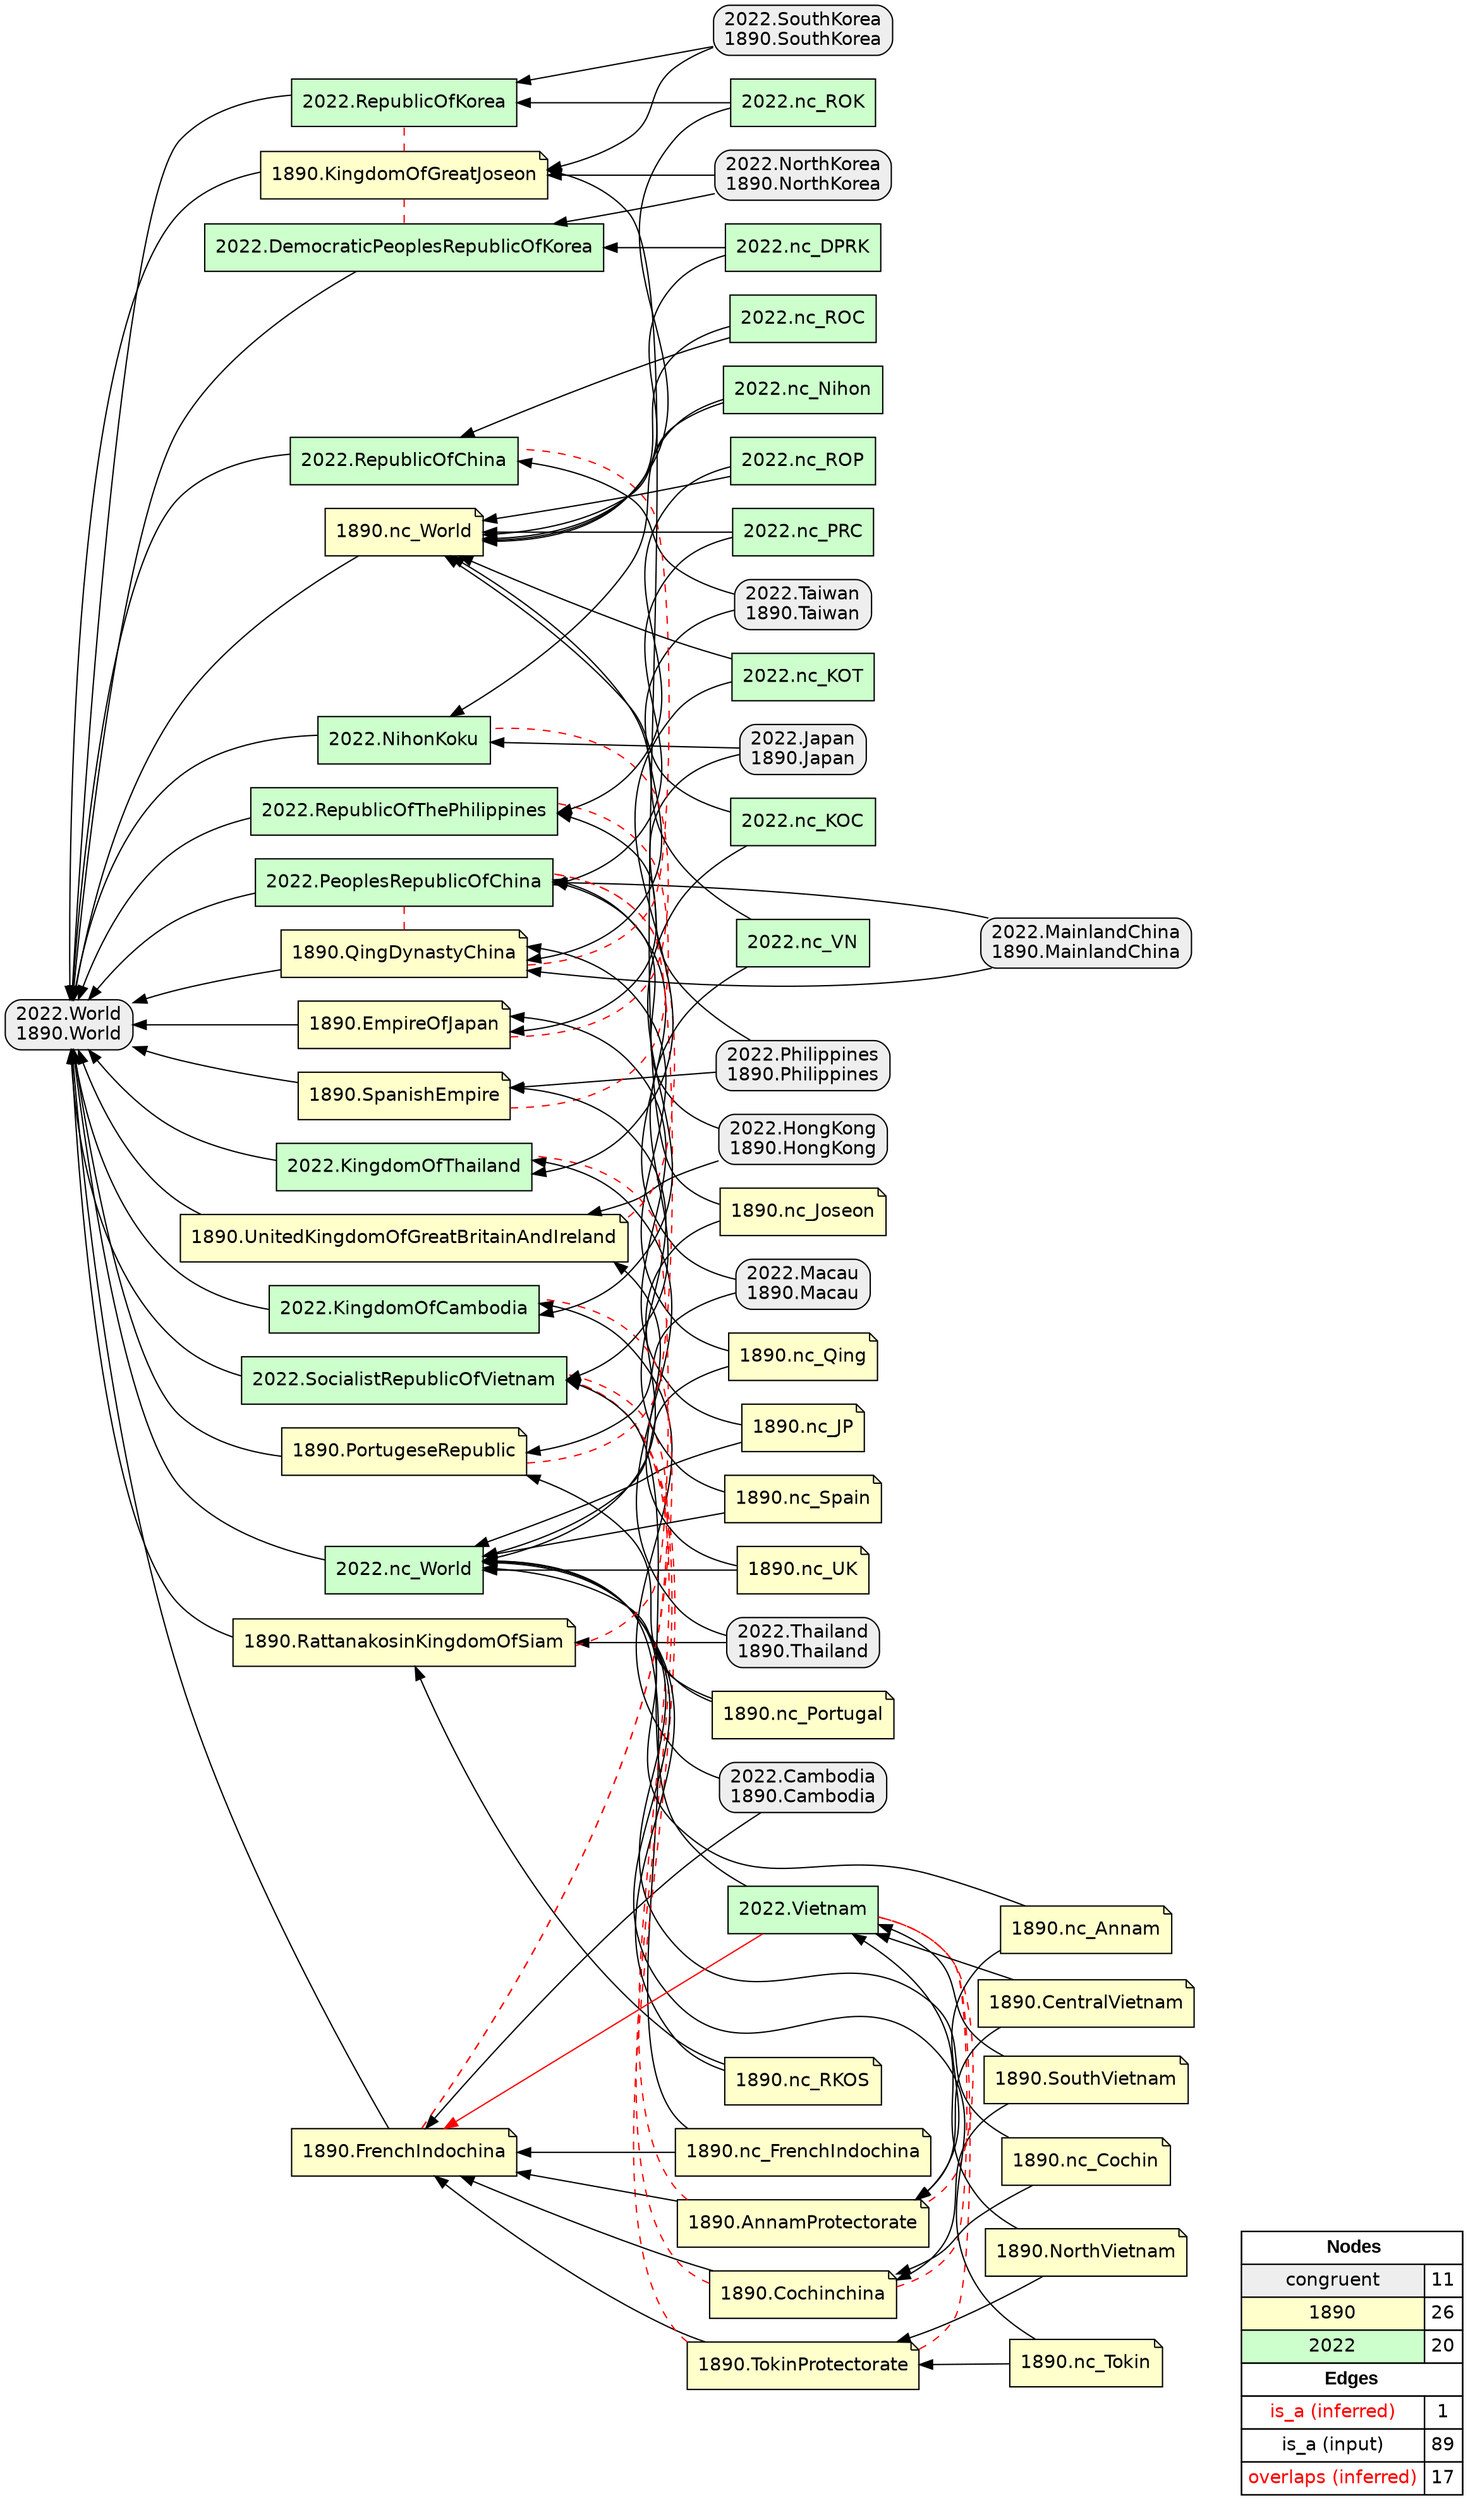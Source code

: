 digraph{
rankdir=RL
node[shape=box style="filled,rounded" fillcolor="#EEEEEE" fontname="helvetica"] 
"2022.MainlandChina\n1890.MainlandChina"
"2022.HongKong\n1890.HongKong"
"2022.Taiwan\n1890.Taiwan"
"2022.Philippines\n1890.Philippines"
"2022.Cambodia\n1890.Cambodia"
"2022.NorthKorea\n1890.NorthKorea"
"2022.Thailand\n1890.Thailand"
"2022.World\n1890.World"
"2022.Macau\n1890.Macau"
"2022.Japan\n1890.Japan"
"2022.SouthKorea\n1890.SouthKorea"
node[shape=note style=filled fillcolor="#FFFFCC" fontname="helvetica"] 
"1890.nc_FrenchIndochina"
"1890.nc_World"
"1890.EmpireOfJapan"
"1890.nc_JP"
"1890.TokinProtectorate"
"1890.SouthVietnam"
"1890.AnnamProtectorate"
"1890.Cochinchina"
"1890.nc_UK"
"1890.nc_Tokin"
"1890.UnitedKingdomOfGreatBritainAndIreland"
"1890.CentralVietnam"
"1890.QingDynastyChina"
"1890.nc_Portugal"
"1890.SpanishEmpire"
"1890.nc_Annam"
"1890.KingdomOfGreatJoseon"
"1890.PortugeseRepublic"
"1890.nc_RKOS"
"1890.nc_Joseon"
"1890.nc_Qing"
"1890.NorthVietnam"
"1890.nc_Cochin"
"1890.RattanakosinKingdomOfSiam"
"1890.FrenchIndochina"
"1890.nc_Spain"
node[shape=box style=filled fillcolor="#CCFFCC" fontname="helvetica"] 
"2022.nc_VN"
"2022.SocialistRepublicOfVietnam"
"2022.RepublicOfKorea"
"2022.nc_ROK"
"2022.nc_World"
"2022.PeoplesRepublicOfChina"
"2022.RepublicOfChina"
"2022.RepublicOfThePhilippines"
"2022.nc_Nihon"
"2022.Vietnam"
"2022.nc_DPRK"
"2022.NihonKoku"
"2022.KingdomOfThailand"
"2022.nc_PRC"
"2022.nc_KOC"
"2022.nc_ROC"
"2022.DemocraticPeoplesRepublicOfKorea"
"2022.nc_KOT"
"2022.nc_ROP"
"2022.KingdomOfCambodia"
edge[arrowhead=normal style=solid color="#FF0000" constraint=true penwidth=1]
"2022.Vietnam" -> "1890.FrenchIndochina"
edge[arrowhead=normal style=solid color="#000000" constraint=true penwidth=1]
"1890.KingdomOfGreatJoseon" -> "2022.World\n1890.World"
"1890.nc_Qing" -> "2022.nc_World"
"2022.nc_ROC" -> "1890.nc_World"
"2022.nc_DPRK" -> "2022.DemocraticPeoplesRepublicOfKorea"
"1890.nc_Joseon" -> "1890.KingdomOfGreatJoseon"
"2022.Taiwan\n1890.Taiwan" -> "2022.RepublicOfChina"
"2022.nc_VN" -> "2022.SocialistRepublicOfVietnam"
"2022.DemocraticPeoplesRepublicOfKorea" -> "2022.World\n1890.World"
"2022.NorthKorea\n1890.NorthKorea" -> "1890.KingdomOfGreatJoseon"
"1890.nc_Portugal" -> "1890.PortugeseRepublic"
"1890.CentralVietnam" -> "1890.AnnamProtectorate"
"2022.nc_KOC" -> "1890.nc_World"
"2022.Cambodia\n1890.Cambodia" -> "1890.FrenchIndochina"
"2022.nc_ROC" -> "2022.RepublicOfChina"
"2022.nc_ROK" -> "2022.RepublicOfKorea"
"2022.nc_Nihon" -> "1890.nc_World"
"2022.HongKong\n1890.HongKong" -> "2022.PeoplesRepublicOfChina"
"1890.SouthVietnam" -> "2022.Vietnam"
"2022.nc_Nihon" -> "2022.NihonKoku"
"1890.Cochinchina" -> "1890.FrenchIndochina"
"1890.nc_JP" -> "2022.nc_World"
"1890.AnnamProtectorate" -> "1890.FrenchIndochina"
"1890.nc_Annam" -> "2022.nc_World"
"1890.nc_Cochin" -> "1890.Cochinchina"
"1890.nc_Cochin" -> "2022.nc_World"
"2022.Thailand\n1890.Thailand" -> "2022.KingdomOfThailand"
"2022.nc_DPRK" -> "1890.nc_World"
"2022.Japan\n1890.Japan" -> "2022.NihonKoku"
"2022.PeoplesRepublicOfChina" -> "2022.World\n1890.World"
"2022.Philippines\n1890.Philippines" -> "1890.SpanishEmpire"
"2022.SouthKorea\n1890.SouthKorea" -> "1890.KingdomOfGreatJoseon"
"1890.NorthVietnam" -> "2022.Vietnam"
"2022.Thailand\n1890.Thailand" -> "1890.RattanakosinKingdomOfSiam"
"1890.EmpireOfJapan" -> "2022.World\n1890.World"
"1890.nc_FrenchIndochina" -> "2022.nc_World"
"2022.RepublicOfChina" -> "2022.World\n1890.World"
"1890.nc_FrenchIndochina" -> "1890.FrenchIndochina"
"1890.nc_Qing" -> "1890.QingDynastyChina"
"2022.Philippines\n1890.Philippines" -> "2022.RepublicOfThePhilippines"
"1890.nc_RKOS" -> "1890.RattanakosinKingdomOfSiam"
"1890.SouthVietnam" -> "1890.Cochinchina"
"1890.PortugeseRepublic" -> "2022.World\n1890.World"
"1890.UnitedKingdomOfGreatBritainAndIreland" -> "2022.World\n1890.World"
"2022.Taiwan\n1890.Taiwan" -> "1890.QingDynastyChina"
"2022.RepublicOfThePhilippines" -> "2022.World\n1890.World"
"1890.nc_Tokin" -> "2022.nc_World"
"2022.nc_ROP" -> "1890.nc_World"
"2022.nc_PRC" -> "1890.nc_World"
"2022.KingdomOfCambodia" -> "2022.World\n1890.World"
"1890.FrenchIndochina" -> "2022.World\n1890.World"
"1890.CentralVietnam" -> "2022.Vietnam"
"2022.NihonKoku" -> "2022.World\n1890.World"
"2022.Macau\n1890.Macau" -> "2022.PeoplesRepublicOfChina"
"1890.nc_UK" -> "1890.UnitedKingdomOfGreatBritainAndIreland"
"2022.nc_ROP" -> "2022.RepublicOfThePhilippines"
"2022.nc_ROK" -> "1890.nc_World"
"1890.NorthVietnam" -> "1890.TokinProtectorate"
"1890.SpanishEmpire" -> "2022.World\n1890.World"
"2022.SocialistRepublicOfVietnam" -> "2022.World\n1890.World"
"2022.nc_VN" -> "1890.nc_World"
"2022.nc_KOT" -> "1890.nc_World"
"2022.KingdomOfThailand" -> "2022.World\n1890.World"
"1890.nc_Spain" -> "1890.SpanishEmpire"
"1890.QingDynastyChina" -> "2022.World\n1890.World"
"2022.Vietnam" -> "2022.SocialistRepublicOfVietnam"
"1890.nc_Joseon" -> "2022.nc_World"
"2022.nc_KOT" -> "2022.KingdomOfThailand"
"2022.Macau\n1890.Macau" -> "1890.PortugeseRepublic"
"1890.nc_Annam" -> "1890.AnnamProtectorate"
"1890.nc_Portugal" -> "2022.nc_World"
"2022.Japan\n1890.Japan" -> "1890.EmpireOfJapan"
"2022.HongKong\n1890.HongKong" -> "1890.UnitedKingdomOfGreatBritainAndIreland"
"1890.nc_Spain" -> "2022.nc_World"
"2022.nc_World" -> "2022.World\n1890.World"
"2022.NorthKorea\n1890.NorthKorea" -> "2022.DemocraticPeoplesRepublicOfKorea"
"2022.RepublicOfKorea" -> "2022.World\n1890.World"
"1890.TokinProtectorate" -> "1890.FrenchIndochina"
"1890.nc_Tokin" -> "1890.TokinProtectorate"
"2022.Cambodia\n1890.Cambodia" -> "2022.KingdomOfCambodia"
"1890.nc_RKOS" -> "2022.nc_World"
"2022.SouthKorea\n1890.SouthKorea" -> "2022.RepublicOfKorea"
"1890.nc_World" -> "2022.World\n1890.World"
"1890.RattanakosinKingdomOfSiam" -> "2022.World\n1890.World"
"2022.nc_KOC" -> "2022.KingdomOfCambodia"
"1890.nc_JP" -> "1890.EmpireOfJapan"
"2022.MainlandChina\n1890.MainlandChina" -> "2022.PeoplesRepublicOfChina"
"2022.MainlandChina\n1890.MainlandChina" -> "1890.QingDynastyChina"
"1890.nc_UK" -> "2022.nc_World"
"2022.nc_PRC" -> "2022.PeoplesRepublicOfChina"
edge[arrowhead=normal style=dotted color="#000000" constraint=true penwidth=1]
edge[arrowhead=none style=dashed color="#FF0000" constraint=false penwidth=1]
"1890.SpanishEmpire" -> "2022.RepublicOfThePhilippines"
"1890.AnnamProtectorate" -> "2022.SocialistRepublicOfVietnam"
"1890.TokinProtectorate" -> "2022.SocialistRepublicOfVietnam"
"1890.RattanakosinKingdomOfSiam" -> "2022.KingdomOfThailand"
"1890.Cochinchina" -> "2022.SocialistRepublicOfVietnam"
"1890.UnitedKingdomOfGreatBritainAndIreland" -> "2022.PeoplesRepublicOfChina"
"1890.KingdomOfGreatJoseon" -> "2022.DemocraticPeoplesRepublicOfKorea"
"1890.FrenchIndochina" -> "2022.SocialistRepublicOfVietnam"
"1890.QingDynastyChina" -> "2022.PeoplesRepublicOfChina"
"1890.Cochinchina" -> "2022.Vietnam"
"1890.QingDynastyChina" -> "2022.RepublicOfChina"
"1890.EmpireOfJapan" -> "2022.NihonKoku"
"1890.AnnamProtectorate" -> "2022.Vietnam"
"1890.PortugeseRepublic" -> "2022.PeoplesRepublicOfChina"
"1890.KingdomOfGreatJoseon" -> "2022.RepublicOfKorea"
"1890.FrenchIndochina" -> "2022.KingdomOfCambodia"
"1890.TokinProtectorate" -> "2022.Vietnam"
node[shape=box] 
{rank=source Legend [fillcolor= white margin=0 label=< 
 <TABLE BORDER="0" CELLBORDER="1" CELLSPACING="0" CELLPADDING="4"> 
<TR> <TD COLSPAN="2"><font face="Arial Black"> Nodes</font></TD> </TR> 
<TR> 
 <TD bgcolor="#EEEEEE" fontname="helvetica">congruent</TD> 
 <TD>11</TD> 
 </TR> 
<TR> 
 <TD bgcolor="#FFFFCC" fontname="helvetica">1890</TD> 
 <TD>26</TD> 
 </TR> 
<TR> 
 <TD bgcolor="#CCFFCC" fontname="helvetica">2022</TD> 
 <TD>20</TD> 
 </TR> 
<TR> <TD COLSPAN="2"><font face = "Arial Black"> Edges </font></TD> </TR> 
<TR> 
 <TD><font color ="#FF0000">is_a (inferred)</font></TD><TD>1</TD>
</TR>
<TR> 
 <TD><font color ="#000000">is_a (input)</font></TD><TD>89</TD>
</TR>
<TR> 
 <TD><font color ="#FF0000">overlaps (inferred)</font></TD><TD>17</TD>
</TR>
</TABLE> 
 >] } 
}